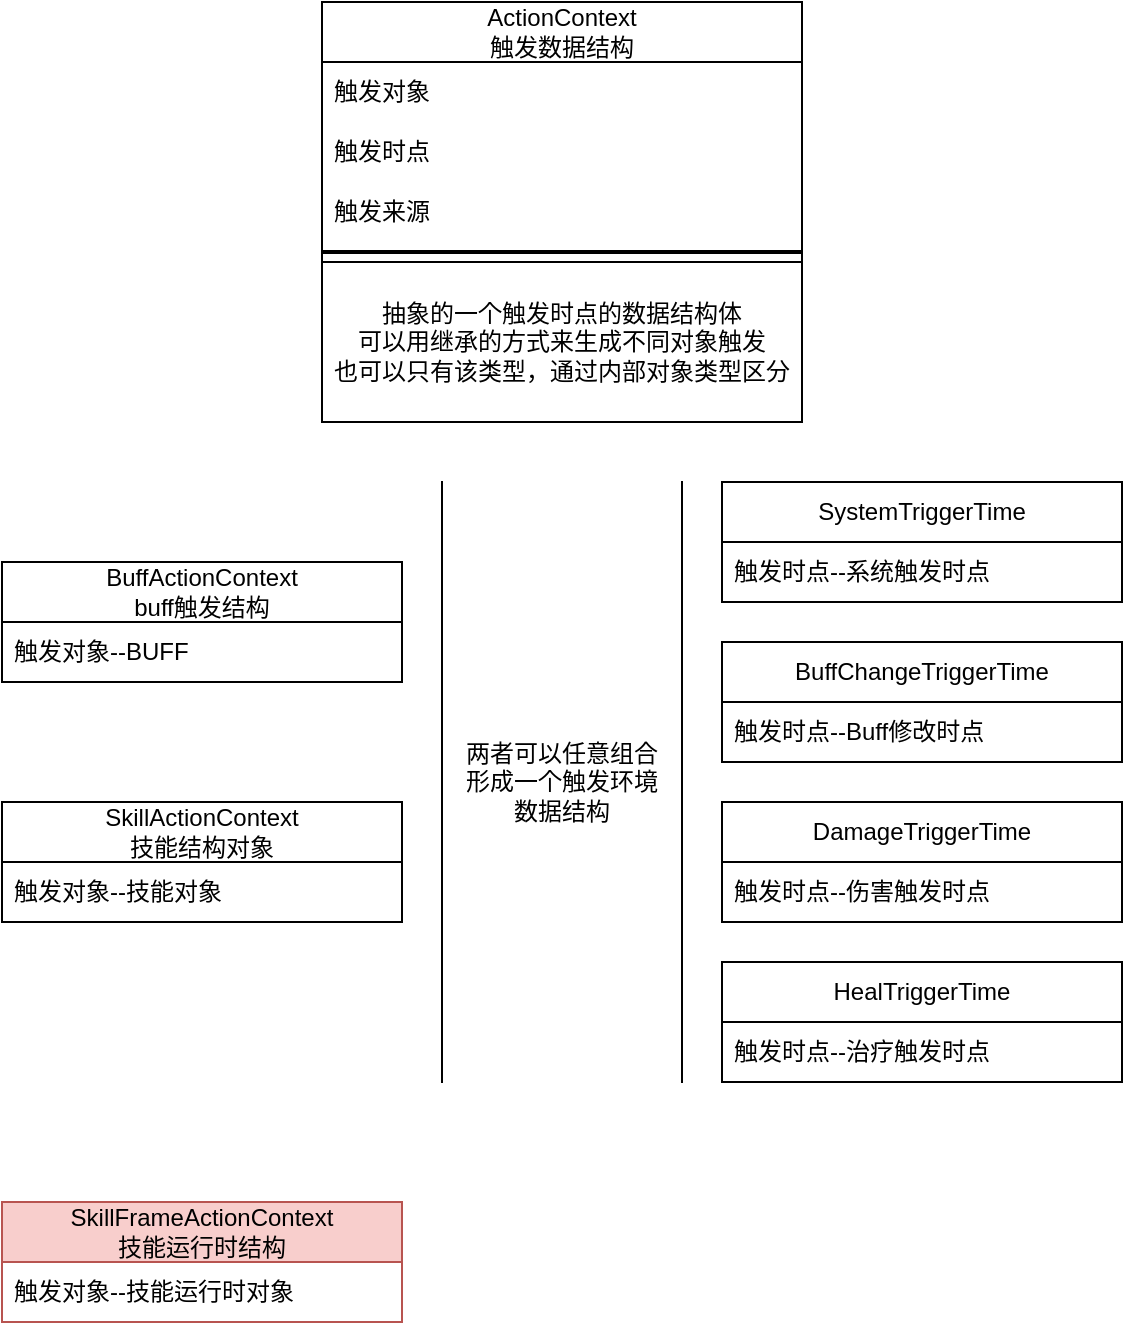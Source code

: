 <mxfile version="20.8.16" type="device"><diagram id="reuE-PJihz_frVkU3BnO" name="第 1 页"><mxGraphModel dx="1430" dy="830" grid="1" gridSize="10" guides="1" tooltips="1" connect="1" arrows="1" fold="1" page="1" pageScale="1" pageWidth="827" pageHeight="1169" math="1" shadow="0"><root><mxCell id="0"/><mxCell id="1" parent="0"/><mxCell id="JE0i8lRRNbJTDYyoGbJY-1" value="ActionContext&lt;br&gt;触发数据结构" style="swimlane;fontStyle=0;childLayout=stackLayout;horizontal=1;startSize=30;horizontalStack=0;resizeParent=1;resizeParentMax=0;resizeLast=0;collapsible=1;marginBottom=0;whiteSpace=wrap;html=1;" vertex="1" parent="1"><mxGeometry x="240" y="80" width="240" height="210" as="geometry"/></mxCell><mxCell id="JE0i8lRRNbJTDYyoGbJY-2" value="触发对象" style="text;strokeColor=none;fillColor=none;align=left;verticalAlign=middle;spacingLeft=4;spacingRight=4;overflow=hidden;points=[[0,0.5],[1,0.5]];portConstraint=eastwest;rotatable=0;whiteSpace=wrap;html=1;" vertex="1" parent="JE0i8lRRNbJTDYyoGbJY-1"><mxGeometry y="30" width="240" height="30" as="geometry"/></mxCell><mxCell id="JE0i8lRRNbJTDYyoGbJY-3" value="触发时点" style="text;strokeColor=none;fillColor=none;align=left;verticalAlign=middle;spacingLeft=4;spacingRight=4;overflow=hidden;points=[[0,0.5],[1,0.5]];portConstraint=eastwest;rotatable=0;whiteSpace=wrap;html=1;" vertex="1" parent="JE0i8lRRNbJTDYyoGbJY-1"><mxGeometry y="60" width="240" height="30" as="geometry"/></mxCell><mxCell id="JE0i8lRRNbJTDYyoGbJY-33" value="触发来源" style="text;strokeColor=none;fillColor=none;align=left;verticalAlign=middle;spacingLeft=4;spacingRight=4;overflow=hidden;points=[[0,0.5],[1,0.5]];portConstraint=eastwest;rotatable=0;whiteSpace=wrap;html=1;" vertex="1" parent="JE0i8lRRNbJTDYyoGbJY-1"><mxGeometry y="90" width="240" height="30" as="geometry"/></mxCell><mxCell id="JE0i8lRRNbJTDYyoGbJY-18" value="" style="line;strokeWidth=2;html=1;" vertex="1" parent="JE0i8lRRNbJTDYyoGbJY-1"><mxGeometry y="120" width="240" height="10" as="geometry"/></mxCell><mxCell id="JE0i8lRRNbJTDYyoGbJY-19" value="抽象的一个触发时点的数据结构体&lt;br&gt;可以用继承的方式来生成不同对象触发&lt;br&gt;也可以只有该类型，通过内部对象类型区分" style="rounded=0;whiteSpace=wrap;html=1;" vertex="1" parent="JE0i8lRRNbJTDYyoGbJY-1"><mxGeometry y="130" width="240" height="80" as="geometry"/></mxCell><mxCell id="JE0i8lRRNbJTDYyoGbJY-5" value="SystemTriggerTime" style="swimlane;fontStyle=0;childLayout=stackLayout;horizontal=1;startSize=30;horizontalStack=0;resizeParent=1;resizeParentMax=0;resizeLast=0;collapsible=1;marginBottom=0;whiteSpace=wrap;html=1;" vertex="1" parent="1"><mxGeometry x="440" y="320" width="200" height="60" as="geometry"/></mxCell><mxCell id="JE0i8lRRNbJTDYyoGbJY-7" value="触发时点--系统触发时点" style="text;strokeColor=none;fillColor=none;align=left;verticalAlign=middle;spacingLeft=4;spacingRight=4;overflow=hidden;points=[[0,0.5],[1,0.5]];portConstraint=eastwest;rotatable=0;whiteSpace=wrap;html=1;" vertex="1" parent="JE0i8lRRNbJTDYyoGbJY-5"><mxGeometry y="30" width="200" height="30" as="geometry"/></mxCell><mxCell id="JE0i8lRRNbJTDYyoGbJY-9" value="BuffActionContext&lt;br&gt;buff触发结构" style="swimlane;fontStyle=0;childLayout=stackLayout;horizontal=1;startSize=30;horizontalStack=0;resizeParent=1;resizeParentMax=0;resizeLast=0;collapsible=1;marginBottom=0;whiteSpace=wrap;html=1;" vertex="1" parent="1"><mxGeometry x="80" y="360" width="200" height="60" as="geometry"/></mxCell><mxCell id="JE0i8lRRNbJTDYyoGbJY-10" value="触发对象--BUFF" style="text;strokeColor=none;fillColor=none;align=left;verticalAlign=middle;spacingLeft=4;spacingRight=4;overflow=hidden;points=[[0,0.5],[1,0.5]];portConstraint=eastwest;rotatable=0;whiteSpace=wrap;html=1;" vertex="1" parent="JE0i8lRRNbJTDYyoGbJY-9"><mxGeometry y="30" width="200" height="30" as="geometry"/></mxCell><mxCell id="JE0i8lRRNbJTDYyoGbJY-13" value="SkillFrameActionContext&lt;br&gt;技能运行时结构" style="swimlane;fontStyle=0;childLayout=stackLayout;horizontal=1;startSize=30;horizontalStack=0;resizeParent=1;resizeParentMax=0;resizeLast=0;collapsible=1;marginBottom=0;whiteSpace=wrap;html=1;fillColor=#f8cecc;strokeColor=#b85450;" vertex="1" parent="1"><mxGeometry x="80" y="680" width="200" height="60" as="geometry"/></mxCell><mxCell id="JE0i8lRRNbJTDYyoGbJY-14" value="触发对象--技能运行时对象" style="text;strokeColor=none;fillColor=none;align=left;verticalAlign=middle;spacingLeft=4;spacingRight=4;overflow=hidden;points=[[0,0.5],[1,0.5]];portConstraint=eastwest;rotatable=0;whiteSpace=wrap;html=1;" vertex="1" parent="JE0i8lRRNbJTDYyoGbJY-13"><mxGeometry y="30" width="200" height="30" as="geometry"/></mxCell><mxCell id="JE0i8lRRNbJTDYyoGbJY-20" value="SkillActionContext&lt;br&gt;技能结构对象" style="swimlane;fontStyle=0;childLayout=stackLayout;horizontal=1;startSize=30;horizontalStack=0;resizeParent=1;resizeParentMax=0;resizeLast=0;collapsible=1;marginBottom=0;whiteSpace=wrap;html=1;" vertex="1" parent="1"><mxGeometry x="80" y="480" width="200" height="60" as="geometry"/></mxCell><mxCell id="JE0i8lRRNbJTDYyoGbJY-21" value="触发对象--技能对象" style="text;strokeColor=none;fillColor=none;align=left;verticalAlign=middle;spacingLeft=4;spacingRight=4;overflow=hidden;points=[[0,0.5],[1,0.5]];portConstraint=eastwest;rotatable=0;whiteSpace=wrap;html=1;" vertex="1" parent="JE0i8lRRNbJTDYyoGbJY-20"><mxGeometry y="30" width="200" height="30" as="geometry"/></mxCell><mxCell id="JE0i8lRRNbJTDYyoGbJY-24" value="BuffChangeTriggerTime" style="swimlane;fontStyle=0;childLayout=stackLayout;horizontal=1;startSize=30;horizontalStack=0;resizeParent=1;resizeParentMax=0;resizeLast=0;collapsible=1;marginBottom=0;whiteSpace=wrap;html=1;" vertex="1" parent="1"><mxGeometry x="440" y="400" width="200" height="60" as="geometry"/></mxCell><mxCell id="JE0i8lRRNbJTDYyoGbJY-25" value="触发时点--Buff修改时点" style="text;strokeColor=none;fillColor=none;align=left;verticalAlign=middle;spacingLeft=4;spacingRight=4;overflow=hidden;points=[[0,0.5],[1,0.5]];portConstraint=eastwest;rotatable=0;whiteSpace=wrap;html=1;" vertex="1" parent="JE0i8lRRNbJTDYyoGbJY-24"><mxGeometry y="30" width="200" height="30" as="geometry"/></mxCell><mxCell id="JE0i8lRRNbJTDYyoGbJY-26" value="DamageTriggerTime" style="swimlane;fontStyle=0;childLayout=stackLayout;horizontal=1;startSize=30;horizontalStack=0;resizeParent=1;resizeParentMax=0;resizeLast=0;collapsible=1;marginBottom=0;whiteSpace=wrap;html=1;" vertex="1" parent="1"><mxGeometry x="440" y="480" width="200" height="60" as="geometry"/></mxCell><mxCell id="JE0i8lRRNbJTDYyoGbJY-27" value="触发时点--伤害触发时点" style="text;strokeColor=none;fillColor=none;align=left;verticalAlign=middle;spacingLeft=4;spacingRight=4;overflow=hidden;points=[[0,0.5],[1,0.5]];portConstraint=eastwest;rotatable=0;whiteSpace=wrap;html=1;" vertex="1" parent="JE0i8lRRNbJTDYyoGbJY-26"><mxGeometry y="30" width="200" height="30" as="geometry"/></mxCell><mxCell id="JE0i8lRRNbJTDYyoGbJY-28" value="HealTriggerTime" style="swimlane;fontStyle=0;childLayout=stackLayout;horizontal=1;startSize=30;horizontalStack=0;resizeParent=1;resizeParentMax=0;resizeLast=0;collapsible=1;marginBottom=0;whiteSpace=wrap;html=1;" vertex="1" parent="1"><mxGeometry x="440" y="560" width="200" height="60" as="geometry"/></mxCell><mxCell id="JE0i8lRRNbJTDYyoGbJY-29" value="触发时点--治疗触发时点" style="text;strokeColor=none;fillColor=none;align=left;verticalAlign=middle;spacingLeft=4;spacingRight=4;overflow=hidden;points=[[0,0.5],[1,0.5]];portConstraint=eastwest;rotatable=0;whiteSpace=wrap;html=1;" vertex="1" parent="JE0i8lRRNbJTDYyoGbJY-28"><mxGeometry y="30" width="200" height="30" as="geometry"/></mxCell><mxCell id="JE0i8lRRNbJTDYyoGbJY-30" value="两者可以任意组合&lt;br&gt;形成一个触发环境&lt;br&gt;数据结构" style="shape=partialRectangle;whiteSpace=wrap;html=1;bottom=0;top=0;fillColor=none;" vertex="1" parent="1"><mxGeometry x="300" y="320" width="120" height="300" as="geometry"/></mxCell></root></mxGraphModel></diagram></mxfile>